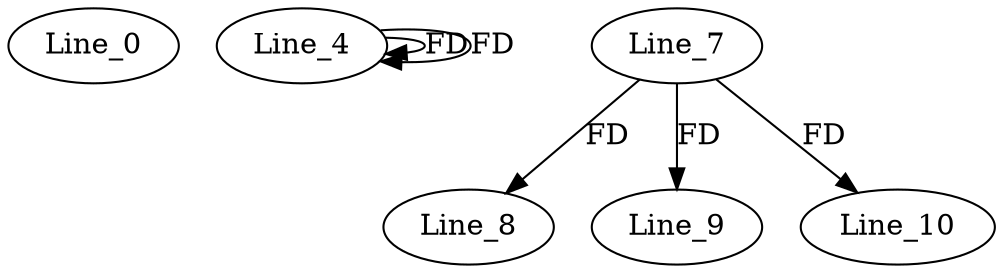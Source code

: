 digraph G {
  Line_0;
  Line_4;
  Line_4;
  Line_7;
  Line_8;
  Line_9;
  Line_10;
  Line_4;
  Line_4 -> Line_4 [ label="FD" ];
  Line_7 -> Line_8 [ label="FD" ];
  Line_7 -> Line_9 [ label="FD" ];
  Line_7 -> Line_10 [ label="FD" ];
  Line_4 -> Line_4 [ label="FD" ];
}
